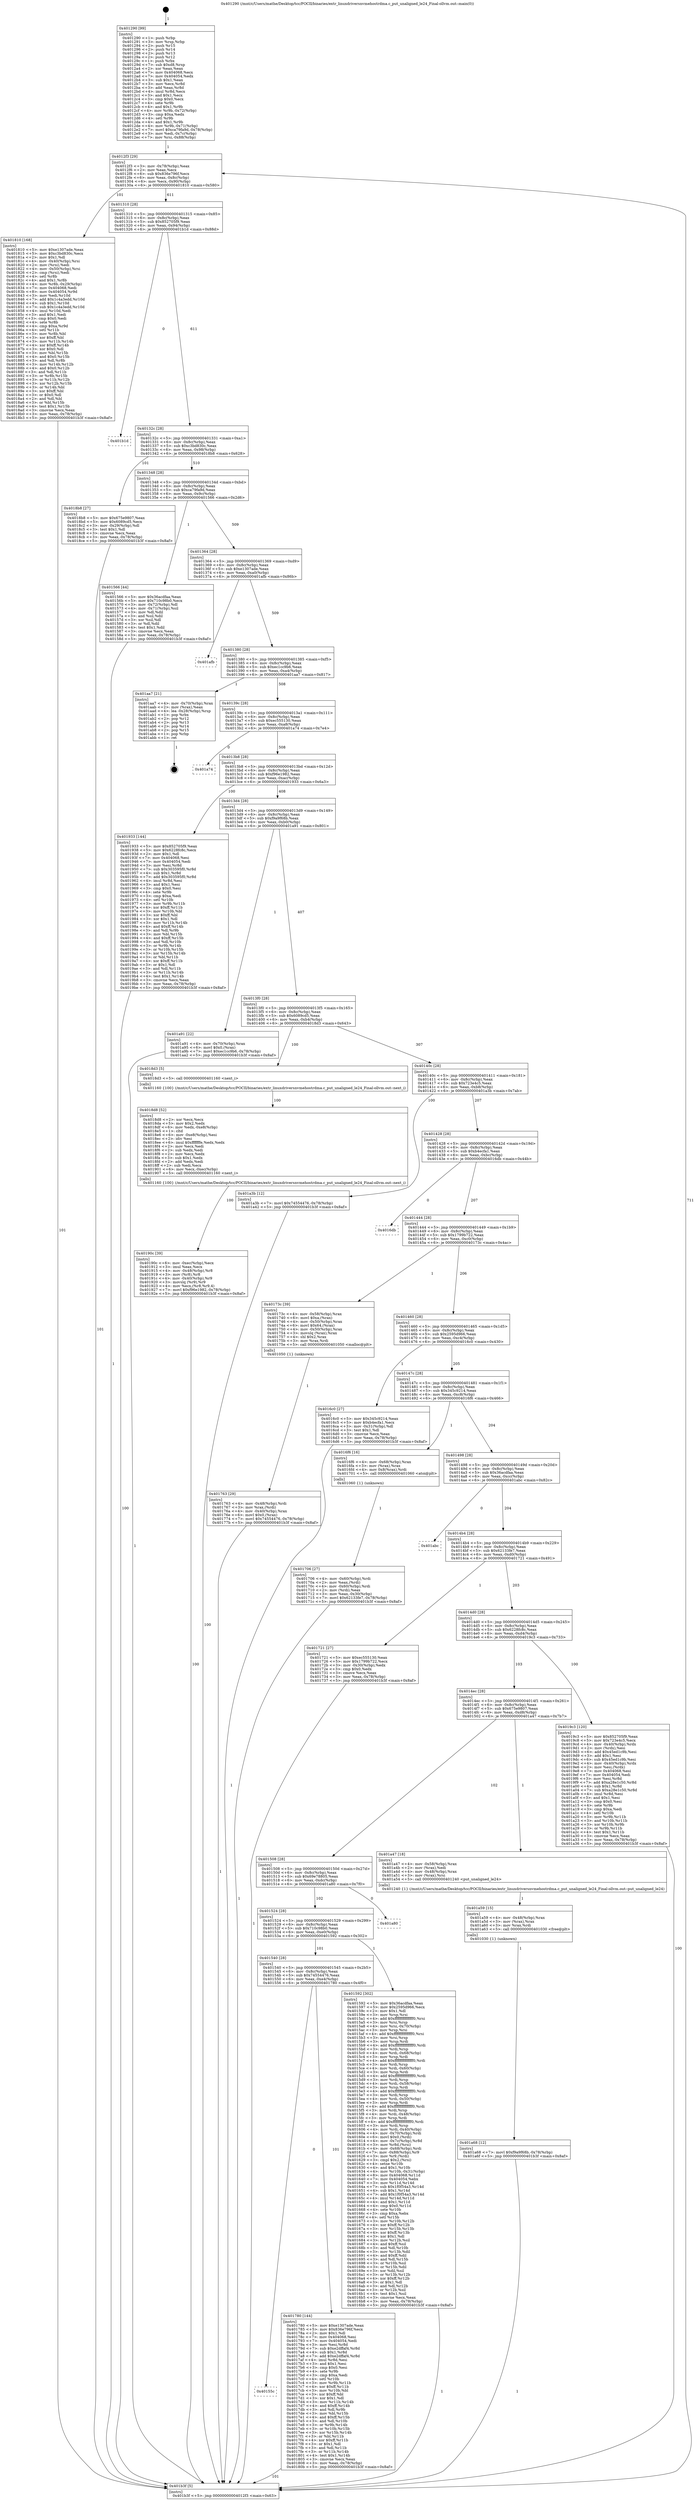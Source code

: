 digraph "0x401290" {
  label = "0x401290 (/mnt/c/Users/mathe/Desktop/tcc/POCII/binaries/extr_linuxdriversnvmehostrdma.c_put_unaligned_le24_Final-ollvm.out::main(0))"
  labelloc = "t"
  node[shape=record]

  Entry [label="",width=0.3,height=0.3,shape=circle,fillcolor=black,style=filled]
  "0x4012f3" [label="{
     0x4012f3 [29]\l
     | [instrs]\l
     &nbsp;&nbsp;0x4012f3 \<+3\>: mov -0x78(%rbp),%eax\l
     &nbsp;&nbsp;0x4012f6 \<+2\>: mov %eax,%ecx\l
     &nbsp;&nbsp;0x4012f8 \<+6\>: sub $0x836e796f,%ecx\l
     &nbsp;&nbsp;0x4012fe \<+6\>: mov %eax,-0x8c(%rbp)\l
     &nbsp;&nbsp;0x401304 \<+6\>: mov %ecx,-0x90(%rbp)\l
     &nbsp;&nbsp;0x40130a \<+6\>: je 0000000000401810 \<main+0x580\>\l
  }"]
  "0x401810" [label="{
     0x401810 [168]\l
     | [instrs]\l
     &nbsp;&nbsp;0x401810 \<+5\>: mov $0xe1307ade,%eax\l
     &nbsp;&nbsp;0x401815 \<+5\>: mov $0xc3bd830c,%ecx\l
     &nbsp;&nbsp;0x40181a \<+2\>: mov $0x1,%dl\l
     &nbsp;&nbsp;0x40181c \<+4\>: mov -0x40(%rbp),%rsi\l
     &nbsp;&nbsp;0x401820 \<+2\>: mov (%rsi),%edi\l
     &nbsp;&nbsp;0x401822 \<+4\>: mov -0x50(%rbp),%rsi\l
     &nbsp;&nbsp;0x401826 \<+2\>: cmp (%rsi),%edi\l
     &nbsp;&nbsp;0x401828 \<+4\>: setl %r8b\l
     &nbsp;&nbsp;0x40182c \<+4\>: and $0x1,%r8b\l
     &nbsp;&nbsp;0x401830 \<+4\>: mov %r8b,-0x29(%rbp)\l
     &nbsp;&nbsp;0x401834 \<+7\>: mov 0x404068,%edi\l
     &nbsp;&nbsp;0x40183b \<+8\>: mov 0x404054,%r9d\l
     &nbsp;&nbsp;0x401843 \<+3\>: mov %edi,%r10d\l
     &nbsp;&nbsp;0x401846 \<+7\>: add $0x1c4a3edd,%r10d\l
     &nbsp;&nbsp;0x40184d \<+4\>: sub $0x1,%r10d\l
     &nbsp;&nbsp;0x401851 \<+7\>: sub $0x1c4a3edd,%r10d\l
     &nbsp;&nbsp;0x401858 \<+4\>: imul %r10d,%edi\l
     &nbsp;&nbsp;0x40185c \<+3\>: and $0x1,%edi\l
     &nbsp;&nbsp;0x40185f \<+3\>: cmp $0x0,%edi\l
     &nbsp;&nbsp;0x401862 \<+4\>: sete %r8b\l
     &nbsp;&nbsp;0x401866 \<+4\>: cmp $0xa,%r9d\l
     &nbsp;&nbsp;0x40186a \<+4\>: setl %r11b\l
     &nbsp;&nbsp;0x40186e \<+3\>: mov %r8b,%bl\l
     &nbsp;&nbsp;0x401871 \<+3\>: xor $0xff,%bl\l
     &nbsp;&nbsp;0x401874 \<+3\>: mov %r11b,%r14b\l
     &nbsp;&nbsp;0x401877 \<+4\>: xor $0xff,%r14b\l
     &nbsp;&nbsp;0x40187b \<+3\>: xor $0x0,%dl\l
     &nbsp;&nbsp;0x40187e \<+3\>: mov %bl,%r15b\l
     &nbsp;&nbsp;0x401881 \<+4\>: and $0x0,%r15b\l
     &nbsp;&nbsp;0x401885 \<+3\>: and %dl,%r8b\l
     &nbsp;&nbsp;0x401888 \<+3\>: mov %r14b,%r12b\l
     &nbsp;&nbsp;0x40188b \<+4\>: and $0x0,%r12b\l
     &nbsp;&nbsp;0x40188f \<+3\>: and %dl,%r11b\l
     &nbsp;&nbsp;0x401892 \<+3\>: or %r8b,%r15b\l
     &nbsp;&nbsp;0x401895 \<+3\>: or %r11b,%r12b\l
     &nbsp;&nbsp;0x401898 \<+3\>: xor %r12b,%r15b\l
     &nbsp;&nbsp;0x40189b \<+3\>: or %r14b,%bl\l
     &nbsp;&nbsp;0x40189e \<+3\>: xor $0xff,%bl\l
     &nbsp;&nbsp;0x4018a1 \<+3\>: or $0x0,%dl\l
     &nbsp;&nbsp;0x4018a4 \<+2\>: and %dl,%bl\l
     &nbsp;&nbsp;0x4018a6 \<+3\>: or %bl,%r15b\l
     &nbsp;&nbsp;0x4018a9 \<+4\>: test $0x1,%r15b\l
     &nbsp;&nbsp;0x4018ad \<+3\>: cmovne %ecx,%eax\l
     &nbsp;&nbsp;0x4018b0 \<+3\>: mov %eax,-0x78(%rbp)\l
     &nbsp;&nbsp;0x4018b3 \<+5\>: jmp 0000000000401b3f \<main+0x8af\>\l
  }"]
  "0x401310" [label="{
     0x401310 [28]\l
     | [instrs]\l
     &nbsp;&nbsp;0x401310 \<+5\>: jmp 0000000000401315 \<main+0x85\>\l
     &nbsp;&nbsp;0x401315 \<+6\>: mov -0x8c(%rbp),%eax\l
     &nbsp;&nbsp;0x40131b \<+5\>: sub $0x852705f9,%eax\l
     &nbsp;&nbsp;0x401320 \<+6\>: mov %eax,-0x94(%rbp)\l
     &nbsp;&nbsp;0x401326 \<+6\>: je 0000000000401b1d \<main+0x88d\>\l
  }"]
  Exit [label="",width=0.3,height=0.3,shape=circle,fillcolor=black,style=filled,peripheries=2]
  "0x401b1d" [label="{
     0x401b1d\l
  }", style=dashed]
  "0x40132c" [label="{
     0x40132c [28]\l
     | [instrs]\l
     &nbsp;&nbsp;0x40132c \<+5\>: jmp 0000000000401331 \<main+0xa1\>\l
     &nbsp;&nbsp;0x401331 \<+6\>: mov -0x8c(%rbp),%eax\l
     &nbsp;&nbsp;0x401337 \<+5\>: sub $0xc3bd830c,%eax\l
     &nbsp;&nbsp;0x40133c \<+6\>: mov %eax,-0x98(%rbp)\l
     &nbsp;&nbsp;0x401342 \<+6\>: je 00000000004018b8 \<main+0x628\>\l
  }"]
  "0x401a68" [label="{
     0x401a68 [12]\l
     | [instrs]\l
     &nbsp;&nbsp;0x401a68 \<+7\>: movl $0xf9a9f68b,-0x78(%rbp)\l
     &nbsp;&nbsp;0x401a6f \<+5\>: jmp 0000000000401b3f \<main+0x8af\>\l
  }"]
  "0x4018b8" [label="{
     0x4018b8 [27]\l
     | [instrs]\l
     &nbsp;&nbsp;0x4018b8 \<+5\>: mov $0x675e9807,%eax\l
     &nbsp;&nbsp;0x4018bd \<+5\>: mov $0x6089cd5,%ecx\l
     &nbsp;&nbsp;0x4018c2 \<+3\>: mov -0x29(%rbp),%dl\l
     &nbsp;&nbsp;0x4018c5 \<+3\>: test $0x1,%dl\l
     &nbsp;&nbsp;0x4018c8 \<+3\>: cmovne %ecx,%eax\l
     &nbsp;&nbsp;0x4018cb \<+3\>: mov %eax,-0x78(%rbp)\l
     &nbsp;&nbsp;0x4018ce \<+5\>: jmp 0000000000401b3f \<main+0x8af\>\l
  }"]
  "0x401348" [label="{
     0x401348 [28]\l
     | [instrs]\l
     &nbsp;&nbsp;0x401348 \<+5\>: jmp 000000000040134d \<main+0xbd\>\l
     &nbsp;&nbsp;0x40134d \<+6\>: mov -0x8c(%rbp),%eax\l
     &nbsp;&nbsp;0x401353 \<+5\>: sub $0xca79fa9d,%eax\l
     &nbsp;&nbsp;0x401358 \<+6\>: mov %eax,-0x9c(%rbp)\l
     &nbsp;&nbsp;0x40135e \<+6\>: je 0000000000401566 \<main+0x2d6\>\l
  }"]
  "0x401a59" [label="{
     0x401a59 [15]\l
     | [instrs]\l
     &nbsp;&nbsp;0x401a59 \<+4\>: mov -0x48(%rbp),%rax\l
     &nbsp;&nbsp;0x401a5d \<+3\>: mov (%rax),%rax\l
     &nbsp;&nbsp;0x401a60 \<+3\>: mov %rax,%rdi\l
     &nbsp;&nbsp;0x401a63 \<+5\>: call 0000000000401030 \<free@plt\>\l
     | [calls]\l
     &nbsp;&nbsp;0x401030 \{1\} (unknown)\l
  }"]
  "0x401566" [label="{
     0x401566 [44]\l
     | [instrs]\l
     &nbsp;&nbsp;0x401566 \<+5\>: mov $0x36acdfaa,%eax\l
     &nbsp;&nbsp;0x40156b \<+5\>: mov $0x710c98b0,%ecx\l
     &nbsp;&nbsp;0x401570 \<+3\>: mov -0x72(%rbp),%dl\l
     &nbsp;&nbsp;0x401573 \<+4\>: mov -0x71(%rbp),%sil\l
     &nbsp;&nbsp;0x401577 \<+3\>: mov %dl,%dil\l
     &nbsp;&nbsp;0x40157a \<+3\>: and %sil,%dil\l
     &nbsp;&nbsp;0x40157d \<+3\>: xor %sil,%dl\l
     &nbsp;&nbsp;0x401580 \<+3\>: or %dl,%dil\l
     &nbsp;&nbsp;0x401583 \<+4\>: test $0x1,%dil\l
     &nbsp;&nbsp;0x401587 \<+3\>: cmovne %ecx,%eax\l
     &nbsp;&nbsp;0x40158a \<+3\>: mov %eax,-0x78(%rbp)\l
     &nbsp;&nbsp;0x40158d \<+5\>: jmp 0000000000401b3f \<main+0x8af\>\l
  }"]
  "0x401364" [label="{
     0x401364 [28]\l
     | [instrs]\l
     &nbsp;&nbsp;0x401364 \<+5\>: jmp 0000000000401369 \<main+0xd9\>\l
     &nbsp;&nbsp;0x401369 \<+6\>: mov -0x8c(%rbp),%eax\l
     &nbsp;&nbsp;0x40136f \<+5\>: sub $0xe1307ade,%eax\l
     &nbsp;&nbsp;0x401374 \<+6\>: mov %eax,-0xa0(%rbp)\l
     &nbsp;&nbsp;0x40137a \<+6\>: je 0000000000401afb \<main+0x86b\>\l
  }"]
  "0x401b3f" [label="{
     0x401b3f [5]\l
     | [instrs]\l
     &nbsp;&nbsp;0x401b3f \<+5\>: jmp 00000000004012f3 \<main+0x63\>\l
  }"]
  "0x401290" [label="{
     0x401290 [99]\l
     | [instrs]\l
     &nbsp;&nbsp;0x401290 \<+1\>: push %rbp\l
     &nbsp;&nbsp;0x401291 \<+3\>: mov %rsp,%rbp\l
     &nbsp;&nbsp;0x401294 \<+2\>: push %r15\l
     &nbsp;&nbsp;0x401296 \<+2\>: push %r14\l
     &nbsp;&nbsp;0x401298 \<+2\>: push %r13\l
     &nbsp;&nbsp;0x40129a \<+2\>: push %r12\l
     &nbsp;&nbsp;0x40129c \<+1\>: push %rbx\l
     &nbsp;&nbsp;0x40129d \<+7\>: sub $0xd8,%rsp\l
     &nbsp;&nbsp;0x4012a4 \<+2\>: xor %eax,%eax\l
     &nbsp;&nbsp;0x4012a6 \<+7\>: mov 0x404068,%ecx\l
     &nbsp;&nbsp;0x4012ad \<+7\>: mov 0x404054,%edx\l
     &nbsp;&nbsp;0x4012b4 \<+3\>: sub $0x1,%eax\l
     &nbsp;&nbsp;0x4012b7 \<+3\>: mov %ecx,%r8d\l
     &nbsp;&nbsp;0x4012ba \<+3\>: add %eax,%r8d\l
     &nbsp;&nbsp;0x4012bd \<+4\>: imul %r8d,%ecx\l
     &nbsp;&nbsp;0x4012c1 \<+3\>: and $0x1,%ecx\l
     &nbsp;&nbsp;0x4012c4 \<+3\>: cmp $0x0,%ecx\l
     &nbsp;&nbsp;0x4012c7 \<+4\>: sete %r9b\l
     &nbsp;&nbsp;0x4012cb \<+4\>: and $0x1,%r9b\l
     &nbsp;&nbsp;0x4012cf \<+4\>: mov %r9b,-0x72(%rbp)\l
     &nbsp;&nbsp;0x4012d3 \<+3\>: cmp $0xa,%edx\l
     &nbsp;&nbsp;0x4012d6 \<+4\>: setl %r9b\l
     &nbsp;&nbsp;0x4012da \<+4\>: and $0x1,%r9b\l
     &nbsp;&nbsp;0x4012de \<+4\>: mov %r9b,-0x71(%rbp)\l
     &nbsp;&nbsp;0x4012e2 \<+7\>: movl $0xca79fa9d,-0x78(%rbp)\l
     &nbsp;&nbsp;0x4012e9 \<+3\>: mov %edi,-0x7c(%rbp)\l
     &nbsp;&nbsp;0x4012ec \<+7\>: mov %rsi,-0x88(%rbp)\l
  }"]
  "0x40190c" [label="{
     0x40190c [39]\l
     | [instrs]\l
     &nbsp;&nbsp;0x40190c \<+6\>: mov -0xec(%rbp),%ecx\l
     &nbsp;&nbsp;0x401912 \<+3\>: imul %eax,%ecx\l
     &nbsp;&nbsp;0x401915 \<+4\>: mov -0x48(%rbp),%r8\l
     &nbsp;&nbsp;0x401919 \<+3\>: mov (%r8),%r8\l
     &nbsp;&nbsp;0x40191c \<+4\>: mov -0x40(%rbp),%r9\l
     &nbsp;&nbsp;0x401920 \<+3\>: movslq (%r9),%r9\l
     &nbsp;&nbsp;0x401923 \<+4\>: mov %ecx,(%r8,%r9,4)\l
     &nbsp;&nbsp;0x401927 \<+7\>: movl $0xf96e1982,-0x78(%rbp)\l
     &nbsp;&nbsp;0x40192e \<+5\>: jmp 0000000000401b3f \<main+0x8af\>\l
  }"]
  "0x401afb" [label="{
     0x401afb\l
  }", style=dashed]
  "0x401380" [label="{
     0x401380 [28]\l
     | [instrs]\l
     &nbsp;&nbsp;0x401380 \<+5\>: jmp 0000000000401385 \<main+0xf5\>\l
     &nbsp;&nbsp;0x401385 \<+6\>: mov -0x8c(%rbp),%eax\l
     &nbsp;&nbsp;0x40138b \<+5\>: sub $0xec1cc9b6,%eax\l
     &nbsp;&nbsp;0x401390 \<+6\>: mov %eax,-0xa4(%rbp)\l
     &nbsp;&nbsp;0x401396 \<+6\>: je 0000000000401aa7 \<main+0x817\>\l
  }"]
  "0x4018d8" [label="{
     0x4018d8 [52]\l
     | [instrs]\l
     &nbsp;&nbsp;0x4018d8 \<+2\>: xor %ecx,%ecx\l
     &nbsp;&nbsp;0x4018da \<+5\>: mov $0x2,%edx\l
     &nbsp;&nbsp;0x4018df \<+6\>: mov %edx,-0xe8(%rbp)\l
     &nbsp;&nbsp;0x4018e5 \<+1\>: cltd\l
     &nbsp;&nbsp;0x4018e6 \<+6\>: mov -0xe8(%rbp),%esi\l
     &nbsp;&nbsp;0x4018ec \<+2\>: idiv %esi\l
     &nbsp;&nbsp;0x4018ee \<+6\>: imul $0xfffffffe,%edx,%edx\l
     &nbsp;&nbsp;0x4018f4 \<+2\>: mov %ecx,%edi\l
     &nbsp;&nbsp;0x4018f6 \<+2\>: sub %edx,%edi\l
     &nbsp;&nbsp;0x4018f8 \<+2\>: mov %ecx,%edx\l
     &nbsp;&nbsp;0x4018fa \<+3\>: sub $0x1,%edx\l
     &nbsp;&nbsp;0x4018fd \<+2\>: add %edx,%edi\l
     &nbsp;&nbsp;0x4018ff \<+2\>: sub %edi,%ecx\l
     &nbsp;&nbsp;0x401901 \<+6\>: mov %ecx,-0xec(%rbp)\l
     &nbsp;&nbsp;0x401907 \<+5\>: call 0000000000401160 \<next_i\>\l
     | [calls]\l
     &nbsp;&nbsp;0x401160 \{100\} (/mnt/c/Users/mathe/Desktop/tcc/POCII/binaries/extr_linuxdriversnvmehostrdma.c_put_unaligned_le24_Final-ollvm.out::next_i)\l
  }"]
  "0x401aa7" [label="{
     0x401aa7 [21]\l
     | [instrs]\l
     &nbsp;&nbsp;0x401aa7 \<+4\>: mov -0x70(%rbp),%rax\l
     &nbsp;&nbsp;0x401aab \<+2\>: mov (%rax),%eax\l
     &nbsp;&nbsp;0x401aad \<+4\>: lea -0x28(%rbp),%rsp\l
     &nbsp;&nbsp;0x401ab1 \<+1\>: pop %rbx\l
     &nbsp;&nbsp;0x401ab2 \<+2\>: pop %r12\l
     &nbsp;&nbsp;0x401ab4 \<+2\>: pop %r13\l
     &nbsp;&nbsp;0x401ab6 \<+2\>: pop %r14\l
     &nbsp;&nbsp;0x401ab8 \<+2\>: pop %r15\l
     &nbsp;&nbsp;0x401aba \<+1\>: pop %rbp\l
     &nbsp;&nbsp;0x401abb \<+1\>: ret\l
  }"]
  "0x40139c" [label="{
     0x40139c [28]\l
     | [instrs]\l
     &nbsp;&nbsp;0x40139c \<+5\>: jmp 00000000004013a1 \<main+0x111\>\l
     &nbsp;&nbsp;0x4013a1 \<+6\>: mov -0x8c(%rbp),%eax\l
     &nbsp;&nbsp;0x4013a7 \<+5\>: sub $0xec555130,%eax\l
     &nbsp;&nbsp;0x4013ac \<+6\>: mov %eax,-0xa8(%rbp)\l
     &nbsp;&nbsp;0x4013b2 \<+6\>: je 0000000000401a74 \<main+0x7e4\>\l
  }"]
  "0x40155c" [label="{
     0x40155c\l
  }", style=dashed]
  "0x401a74" [label="{
     0x401a74\l
  }", style=dashed]
  "0x4013b8" [label="{
     0x4013b8 [28]\l
     | [instrs]\l
     &nbsp;&nbsp;0x4013b8 \<+5\>: jmp 00000000004013bd \<main+0x12d\>\l
     &nbsp;&nbsp;0x4013bd \<+6\>: mov -0x8c(%rbp),%eax\l
     &nbsp;&nbsp;0x4013c3 \<+5\>: sub $0xf96e1982,%eax\l
     &nbsp;&nbsp;0x4013c8 \<+6\>: mov %eax,-0xac(%rbp)\l
     &nbsp;&nbsp;0x4013ce \<+6\>: je 0000000000401933 \<main+0x6a3\>\l
  }"]
  "0x401780" [label="{
     0x401780 [144]\l
     | [instrs]\l
     &nbsp;&nbsp;0x401780 \<+5\>: mov $0xe1307ade,%eax\l
     &nbsp;&nbsp;0x401785 \<+5\>: mov $0x836e796f,%ecx\l
     &nbsp;&nbsp;0x40178a \<+2\>: mov $0x1,%dl\l
     &nbsp;&nbsp;0x40178c \<+7\>: mov 0x404068,%esi\l
     &nbsp;&nbsp;0x401793 \<+7\>: mov 0x404054,%edi\l
     &nbsp;&nbsp;0x40179a \<+3\>: mov %esi,%r8d\l
     &nbsp;&nbsp;0x40179d \<+7\>: sub $0xe2dffaf4,%r8d\l
     &nbsp;&nbsp;0x4017a4 \<+4\>: sub $0x1,%r8d\l
     &nbsp;&nbsp;0x4017a8 \<+7\>: add $0xe2dffaf4,%r8d\l
     &nbsp;&nbsp;0x4017af \<+4\>: imul %r8d,%esi\l
     &nbsp;&nbsp;0x4017b3 \<+3\>: and $0x1,%esi\l
     &nbsp;&nbsp;0x4017b6 \<+3\>: cmp $0x0,%esi\l
     &nbsp;&nbsp;0x4017b9 \<+4\>: sete %r9b\l
     &nbsp;&nbsp;0x4017bd \<+3\>: cmp $0xa,%edi\l
     &nbsp;&nbsp;0x4017c0 \<+4\>: setl %r10b\l
     &nbsp;&nbsp;0x4017c4 \<+3\>: mov %r9b,%r11b\l
     &nbsp;&nbsp;0x4017c7 \<+4\>: xor $0xff,%r11b\l
     &nbsp;&nbsp;0x4017cb \<+3\>: mov %r10b,%bl\l
     &nbsp;&nbsp;0x4017ce \<+3\>: xor $0xff,%bl\l
     &nbsp;&nbsp;0x4017d1 \<+3\>: xor $0x1,%dl\l
     &nbsp;&nbsp;0x4017d4 \<+3\>: mov %r11b,%r14b\l
     &nbsp;&nbsp;0x4017d7 \<+4\>: and $0xff,%r14b\l
     &nbsp;&nbsp;0x4017db \<+3\>: and %dl,%r9b\l
     &nbsp;&nbsp;0x4017de \<+3\>: mov %bl,%r15b\l
     &nbsp;&nbsp;0x4017e1 \<+4\>: and $0xff,%r15b\l
     &nbsp;&nbsp;0x4017e5 \<+3\>: and %dl,%r10b\l
     &nbsp;&nbsp;0x4017e8 \<+3\>: or %r9b,%r14b\l
     &nbsp;&nbsp;0x4017eb \<+3\>: or %r10b,%r15b\l
     &nbsp;&nbsp;0x4017ee \<+3\>: xor %r15b,%r14b\l
     &nbsp;&nbsp;0x4017f1 \<+3\>: or %bl,%r11b\l
     &nbsp;&nbsp;0x4017f4 \<+4\>: xor $0xff,%r11b\l
     &nbsp;&nbsp;0x4017f8 \<+3\>: or $0x1,%dl\l
     &nbsp;&nbsp;0x4017fb \<+3\>: and %dl,%r11b\l
     &nbsp;&nbsp;0x4017fe \<+3\>: or %r11b,%r14b\l
     &nbsp;&nbsp;0x401801 \<+4\>: test $0x1,%r14b\l
     &nbsp;&nbsp;0x401805 \<+3\>: cmovne %ecx,%eax\l
     &nbsp;&nbsp;0x401808 \<+3\>: mov %eax,-0x78(%rbp)\l
     &nbsp;&nbsp;0x40180b \<+5\>: jmp 0000000000401b3f \<main+0x8af\>\l
  }"]
  "0x401933" [label="{
     0x401933 [144]\l
     | [instrs]\l
     &nbsp;&nbsp;0x401933 \<+5\>: mov $0x852705f9,%eax\l
     &nbsp;&nbsp;0x401938 \<+5\>: mov $0x6228fc8c,%ecx\l
     &nbsp;&nbsp;0x40193d \<+2\>: mov $0x1,%dl\l
     &nbsp;&nbsp;0x40193f \<+7\>: mov 0x404068,%esi\l
     &nbsp;&nbsp;0x401946 \<+7\>: mov 0x404054,%edi\l
     &nbsp;&nbsp;0x40194d \<+3\>: mov %esi,%r8d\l
     &nbsp;&nbsp;0x401950 \<+7\>: sub $0x303595f0,%r8d\l
     &nbsp;&nbsp;0x401957 \<+4\>: sub $0x1,%r8d\l
     &nbsp;&nbsp;0x40195b \<+7\>: add $0x303595f0,%r8d\l
     &nbsp;&nbsp;0x401962 \<+4\>: imul %r8d,%esi\l
     &nbsp;&nbsp;0x401966 \<+3\>: and $0x1,%esi\l
     &nbsp;&nbsp;0x401969 \<+3\>: cmp $0x0,%esi\l
     &nbsp;&nbsp;0x40196c \<+4\>: sete %r9b\l
     &nbsp;&nbsp;0x401970 \<+3\>: cmp $0xa,%edi\l
     &nbsp;&nbsp;0x401973 \<+4\>: setl %r10b\l
     &nbsp;&nbsp;0x401977 \<+3\>: mov %r9b,%r11b\l
     &nbsp;&nbsp;0x40197a \<+4\>: xor $0xff,%r11b\l
     &nbsp;&nbsp;0x40197e \<+3\>: mov %r10b,%bl\l
     &nbsp;&nbsp;0x401981 \<+3\>: xor $0xff,%bl\l
     &nbsp;&nbsp;0x401984 \<+3\>: xor $0x1,%dl\l
     &nbsp;&nbsp;0x401987 \<+3\>: mov %r11b,%r14b\l
     &nbsp;&nbsp;0x40198a \<+4\>: and $0xff,%r14b\l
     &nbsp;&nbsp;0x40198e \<+3\>: and %dl,%r9b\l
     &nbsp;&nbsp;0x401991 \<+3\>: mov %bl,%r15b\l
     &nbsp;&nbsp;0x401994 \<+4\>: and $0xff,%r15b\l
     &nbsp;&nbsp;0x401998 \<+3\>: and %dl,%r10b\l
     &nbsp;&nbsp;0x40199b \<+3\>: or %r9b,%r14b\l
     &nbsp;&nbsp;0x40199e \<+3\>: or %r10b,%r15b\l
     &nbsp;&nbsp;0x4019a1 \<+3\>: xor %r15b,%r14b\l
     &nbsp;&nbsp;0x4019a4 \<+3\>: or %bl,%r11b\l
     &nbsp;&nbsp;0x4019a7 \<+4\>: xor $0xff,%r11b\l
     &nbsp;&nbsp;0x4019ab \<+3\>: or $0x1,%dl\l
     &nbsp;&nbsp;0x4019ae \<+3\>: and %dl,%r11b\l
     &nbsp;&nbsp;0x4019b1 \<+3\>: or %r11b,%r14b\l
     &nbsp;&nbsp;0x4019b4 \<+4\>: test $0x1,%r14b\l
     &nbsp;&nbsp;0x4019b8 \<+3\>: cmovne %ecx,%eax\l
     &nbsp;&nbsp;0x4019bb \<+3\>: mov %eax,-0x78(%rbp)\l
     &nbsp;&nbsp;0x4019be \<+5\>: jmp 0000000000401b3f \<main+0x8af\>\l
  }"]
  "0x4013d4" [label="{
     0x4013d4 [28]\l
     | [instrs]\l
     &nbsp;&nbsp;0x4013d4 \<+5\>: jmp 00000000004013d9 \<main+0x149\>\l
     &nbsp;&nbsp;0x4013d9 \<+6\>: mov -0x8c(%rbp),%eax\l
     &nbsp;&nbsp;0x4013df \<+5\>: sub $0xf9a9f68b,%eax\l
     &nbsp;&nbsp;0x4013e4 \<+6\>: mov %eax,-0xb0(%rbp)\l
     &nbsp;&nbsp;0x4013ea \<+6\>: je 0000000000401a91 \<main+0x801\>\l
  }"]
  "0x401763" [label="{
     0x401763 [29]\l
     | [instrs]\l
     &nbsp;&nbsp;0x401763 \<+4\>: mov -0x48(%rbp),%rdi\l
     &nbsp;&nbsp;0x401767 \<+3\>: mov %rax,(%rdi)\l
     &nbsp;&nbsp;0x40176a \<+4\>: mov -0x40(%rbp),%rax\l
     &nbsp;&nbsp;0x40176e \<+6\>: movl $0x0,(%rax)\l
     &nbsp;&nbsp;0x401774 \<+7\>: movl $0x74554476,-0x78(%rbp)\l
     &nbsp;&nbsp;0x40177b \<+5\>: jmp 0000000000401b3f \<main+0x8af\>\l
  }"]
  "0x401a91" [label="{
     0x401a91 [22]\l
     | [instrs]\l
     &nbsp;&nbsp;0x401a91 \<+4\>: mov -0x70(%rbp),%rax\l
     &nbsp;&nbsp;0x401a95 \<+6\>: movl $0x0,(%rax)\l
     &nbsp;&nbsp;0x401a9b \<+7\>: movl $0xec1cc9b6,-0x78(%rbp)\l
     &nbsp;&nbsp;0x401aa2 \<+5\>: jmp 0000000000401b3f \<main+0x8af\>\l
  }"]
  "0x4013f0" [label="{
     0x4013f0 [28]\l
     | [instrs]\l
     &nbsp;&nbsp;0x4013f0 \<+5\>: jmp 00000000004013f5 \<main+0x165\>\l
     &nbsp;&nbsp;0x4013f5 \<+6\>: mov -0x8c(%rbp),%eax\l
     &nbsp;&nbsp;0x4013fb \<+5\>: sub $0x6089cd5,%eax\l
     &nbsp;&nbsp;0x401400 \<+6\>: mov %eax,-0xb4(%rbp)\l
     &nbsp;&nbsp;0x401406 \<+6\>: je 00000000004018d3 \<main+0x643\>\l
  }"]
  "0x401706" [label="{
     0x401706 [27]\l
     | [instrs]\l
     &nbsp;&nbsp;0x401706 \<+4\>: mov -0x60(%rbp),%rdi\l
     &nbsp;&nbsp;0x40170a \<+2\>: mov %eax,(%rdi)\l
     &nbsp;&nbsp;0x40170c \<+4\>: mov -0x60(%rbp),%rdi\l
     &nbsp;&nbsp;0x401710 \<+2\>: mov (%rdi),%eax\l
     &nbsp;&nbsp;0x401712 \<+3\>: mov %eax,-0x30(%rbp)\l
     &nbsp;&nbsp;0x401715 \<+7\>: movl $0x62133fe7,-0x78(%rbp)\l
     &nbsp;&nbsp;0x40171c \<+5\>: jmp 0000000000401b3f \<main+0x8af\>\l
  }"]
  "0x4018d3" [label="{
     0x4018d3 [5]\l
     | [instrs]\l
     &nbsp;&nbsp;0x4018d3 \<+5\>: call 0000000000401160 \<next_i\>\l
     | [calls]\l
     &nbsp;&nbsp;0x401160 \{100\} (/mnt/c/Users/mathe/Desktop/tcc/POCII/binaries/extr_linuxdriversnvmehostrdma.c_put_unaligned_le24_Final-ollvm.out::next_i)\l
  }"]
  "0x40140c" [label="{
     0x40140c [28]\l
     | [instrs]\l
     &nbsp;&nbsp;0x40140c \<+5\>: jmp 0000000000401411 \<main+0x181\>\l
     &nbsp;&nbsp;0x401411 \<+6\>: mov -0x8c(%rbp),%eax\l
     &nbsp;&nbsp;0x401417 \<+5\>: sub $0x723e4c5,%eax\l
     &nbsp;&nbsp;0x40141c \<+6\>: mov %eax,-0xb8(%rbp)\l
     &nbsp;&nbsp;0x401422 \<+6\>: je 0000000000401a3b \<main+0x7ab\>\l
  }"]
  "0x401540" [label="{
     0x401540 [28]\l
     | [instrs]\l
     &nbsp;&nbsp;0x401540 \<+5\>: jmp 0000000000401545 \<main+0x2b5\>\l
     &nbsp;&nbsp;0x401545 \<+6\>: mov -0x8c(%rbp),%eax\l
     &nbsp;&nbsp;0x40154b \<+5\>: sub $0x74554476,%eax\l
     &nbsp;&nbsp;0x401550 \<+6\>: mov %eax,-0xe4(%rbp)\l
     &nbsp;&nbsp;0x401556 \<+6\>: je 0000000000401780 \<main+0x4f0\>\l
  }"]
  "0x401a3b" [label="{
     0x401a3b [12]\l
     | [instrs]\l
     &nbsp;&nbsp;0x401a3b \<+7\>: movl $0x74554476,-0x78(%rbp)\l
     &nbsp;&nbsp;0x401a42 \<+5\>: jmp 0000000000401b3f \<main+0x8af\>\l
  }"]
  "0x401428" [label="{
     0x401428 [28]\l
     | [instrs]\l
     &nbsp;&nbsp;0x401428 \<+5\>: jmp 000000000040142d \<main+0x19d\>\l
     &nbsp;&nbsp;0x40142d \<+6\>: mov -0x8c(%rbp),%eax\l
     &nbsp;&nbsp;0x401433 \<+5\>: sub $0xb4ecfa1,%eax\l
     &nbsp;&nbsp;0x401438 \<+6\>: mov %eax,-0xbc(%rbp)\l
     &nbsp;&nbsp;0x40143e \<+6\>: je 00000000004016db \<main+0x44b\>\l
  }"]
  "0x401592" [label="{
     0x401592 [302]\l
     | [instrs]\l
     &nbsp;&nbsp;0x401592 \<+5\>: mov $0x36acdfaa,%eax\l
     &nbsp;&nbsp;0x401597 \<+5\>: mov $0x2595d966,%ecx\l
     &nbsp;&nbsp;0x40159c \<+2\>: mov $0x1,%dl\l
     &nbsp;&nbsp;0x40159e \<+3\>: mov %rsp,%rsi\l
     &nbsp;&nbsp;0x4015a1 \<+4\>: add $0xfffffffffffffff0,%rsi\l
     &nbsp;&nbsp;0x4015a5 \<+3\>: mov %rsi,%rsp\l
     &nbsp;&nbsp;0x4015a8 \<+4\>: mov %rsi,-0x70(%rbp)\l
     &nbsp;&nbsp;0x4015ac \<+3\>: mov %rsp,%rsi\l
     &nbsp;&nbsp;0x4015af \<+4\>: add $0xfffffffffffffff0,%rsi\l
     &nbsp;&nbsp;0x4015b3 \<+3\>: mov %rsi,%rsp\l
     &nbsp;&nbsp;0x4015b6 \<+3\>: mov %rsp,%rdi\l
     &nbsp;&nbsp;0x4015b9 \<+4\>: add $0xfffffffffffffff0,%rdi\l
     &nbsp;&nbsp;0x4015bd \<+3\>: mov %rdi,%rsp\l
     &nbsp;&nbsp;0x4015c0 \<+4\>: mov %rdi,-0x68(%rbp)\l
     &nbsp;&nbsp;0x4015c4 \<+3\>: mov %rsp,%rdi\l
     &nbsp;&nbsp;0x4015c7 \<+4\>: add $0xfffffffffffffff0,%rdi\l
     &nbsp;&nbsp;0x4015cb \<+3\>: mov %rdi,%rsp\l
     &nbsp;&nbsp;0x4015ce \<+4\>: mov %rdi,-0x60(%rbp)\l
     &nbsp;&nbsp;0x4015d2 \<+3\>: mov %rsp,%rdi\l
     &nbsp;&nbsp;0x4015d5 \<+4\>: add $0xfffffffffffffff0,%rdi\l
     &nbsp;&nbsp;0x4015d9 \<+3\>: mov %rdi,%rsp\l
     &nbsp;&nbsp;0x4015dc \<+4\>: mov %rdi,-0x58(%rbp)\l
     &nbsp;&nbsp;0x4015e0 \<+3\>: mov %rsp,%rdi\l
     &nbsp;&nbsp;0x4015e3 \<+4\>: add $0xfffffffffffffff0,%rdi\l
     &nbsp;&nbsp;0x4015e7 \<+3\>: mov %rdi,%rsp\l
     &nbsp;&nbsp;0x4015ea \<+4\>: mov %rdi,-0x50(%rbp)\l
     &nbsp;&nbsp;0x4015ee \<+3\>: mov %rsp,%rdi\l
     &nbsp;&nbsp;0x4015f1 \<+4\>: add $0xfffffffffffffff0,%rdi\l
     &nbsp;&nbsp;0x4015f5 \<+3\>: mov %rdi,%rsp\l
     &nbsp;&nbsp;0x4015f8 \<+4\>: mov %rdi,-0x48(%rbp)\l
     &nbsp;&nbsp;0x4015fc \<+3\>: mov %rsp,%rdi\l
     &nbsp;&nbsp;0x4015ff \<+4\>: add $0xfffffffffffffff0,%rdi\l
     &nbsp;&nbsp;0x401603 \<+3\>: mov %rdi,%rsp\l
     &nbsp;&nbsp;0x401606 \<+4\>: mov %rdi,-0x40(%rbp)\l
     &nbsp;&nbsp;0x40160a \<+4\>: mov -0x70(%rbp),%rdi\l
     &nbsp;&nbsp;0x40160e \<+6\>: movl $0x0,(%rdi)\l
     &nbsp;&nbsp;0x401614 \<+4\>: mov -0x7c(%rbp),%r8d\l
     &nbsp;&nbsp;0x401618 \<+3\>: mov %r8d,(%rsi)\l
     &nbsp;&nbsp;0x40161b \<+4\>: mov -0x68(%rbp),%rdi\l
     &nbsp;&nbsp;0x40161f \<+7\>: mov -0x88(%rbp),%r9\l
     &nbsp;&nbsp;0x401626 \<+3\>: mov %r9,(%rdi)\l
     &nbsp;&nbsp;0x401629 \<+3\>: cmpl $0x2,(%rsi)\l
     &nbsp;&nbsp;0x40162c \<+4\>: setne %r10b\l
     &nbsp;&nbsp;0x401630 \<+4\>: and $0x1,%r10b\l
     &nbsp;&nbsp;0x401634 \<+4\>: mov %r10b,-0x31(%rbp)\l
     &nbsp;&nbsp;0x401638 \<+8\>: mov 0x404068,%r11d\l
     &nbsp;&nbsp;0x401640 \<+7\>: mov 0x404054,%ebx\l
     &nbsp;&nbsp;0x401647 \<+3\>: mov %r11d,%r14d\l
     &nbsp;&nbsp;0x40164a \<+7\>: sub $0x1f0f54a3,%r14d\l
     &nbsp;&nbsp;0x401651 \<+4\>: sub $0x1,%r14d\l
     &nbsp;&nbsp;0x401655 \<+7\>: add $0x1f0f54a3,%r14d\l
     &nbsp;&nbsp;0x40165c \<+4\>: imul %r14d,%r11d\l
     &nbsp;&nbsp;0x401660 \<+4\>: and $0x1,%r11d\l
     &nbsp;&nbsp;0x401664 \<+4\>: cmp $0x0,%r11d\l
     &nbsp;&nbsp;0x401668 \<+4\>: sete %r10b\l
     &nbsp;&nbsp;0x40166c \<+3\>: cmp $0xa,%ebx\l
     &nbsp;&nbsp;0x40166f \<+4\>: setl %r15b\l
     &nbsp;&nbsp;0x401673 \<+3\>: mov %r10b,%r12b\l
     &nbsp;&nbsp;0x401676 \<+4\>: xor $0xff,%r12b\l
     &nbsp;&nbsp;0x40167a \<+3\>: mov %r15b,%r13b\l
     &nbsp;&nbsp;0x40167d \<+4\>: xor $0xff,%r13b\l
     &nbsp;&nbsp;0x401681 \<+3\>: xor $0x1,%dl\l
     &nbsp;&nbsp;0x401684 \<+3\>: mov %r12b,%sil\l
     &nbsp;&nbsp;0x401687 \<+4\>: and $0xff,%sil\l
     &nbsp;&nbsp;0x40168b \<+3\>: and %dl,%r10b\l
     &nbsp;&nbsp;0x40168e \<+3\>: mov %r13b,%dil\l
     &nbsp;&nbsp;0x401691 \<+4\>: and $0xff,%dil\l
     &nbsp;&nbsp;0x401695 \<+3\>: and %dl,%r15b\l
     &nbsp;&nbsp;0x401698 \<+3\>: or %r10b,%sil\l
     &nbsp;&nbsp;0x40169b \<+3\>: or %r15b,%dil\l
     &nbsp;&nbsp;0x40169e \<+3\>: xor %dil,%sil\l
     &nbsp;&nbsp;0x4016a1 \<+3\>: or %r13b,%r12b\l
     &nbsp;&nbsp;0x4016a4 \<+4\>: xor $0xff,%r12b\l
     &nbsp;&nbsp;0x4016a8 \<+3\>: or $0x1,%dl\l
     &nbsp;&nbsp;0x4016ab \<+3\>: and %dl,%r12b\l
     &nbsp;&nbsp;0x4016ae \<+3\>: or %r12b,%sil\l
     &nbsp;&nbsp;0x4016b1 \<+4\>: test $0x1,%sil\l
     &nbsp;&nbsp;0x4016b5 \<+3\>: cmovne %ecx,%eax\l
     &nbsp;&nbsp;0x4016b8 \<+3\>: mov %eax,-0x78(%rbp)\l
     &nbsp;&nbsp;0x4016bb \<+5\>: jmp 0000000000401b3f \<main+0x8af\>\l
  }"]
  "0x4016db" [label="{
     0x4016db\l
  }", style=dashed]
  "0x401444" [label="{
     0x401444 [28]\l
     | [instrs]\l
     &nbsp;&nbsp;0x401444 \<+5\>: jmp 0000000000401449 \<main+0x1b9\>\l
     &nbsp;&nbsp;0x401449 \<+6\>: mov -0x8c(%rbp),%eax\l
     &nbsp;&nbsp;0x40144f \<+5\>: sub $0x1799b722,%eax\l
     &nbsp;&nbsp;0x401454 \<+6\>: mov %eax,-0xc0(%rbp)\l
     &nbsp;&nbsp;0x40145a \<+6\>: je 000000000040173c \<main+0x4ac\>\l
  }"]
  "0x401524" [label="{
     0x401524 [28]\l
     | [instrs]\l
     &nbsp;&nbsp;0x401524 \<+5\>: jmp 0000000000401529 \<main+0x299\>\l
     &nbsp;&nbsp;0x401529 \<+6\>: mov -0x8c(%rbp),%eax\l
     &nbsp;&nbsp;0x40152f \<+5\>: sub $0x710c98b0,%eax\l
     &nbsp;&nbsp;0x401534 \<+6\>: mov %eax,-0xe0(%rbp)\l
     &nbsp;&nbsp;0x40153a \<+6\>: je 0000000000401592 \<main+0x302\>\l
  }"]
  "0x40173c" [label="{
     0x40173c [39]\l
     | [instrs]\l
     &nbsp;&nbsp;0x40173c \<+4\>: mov -0x58(%rbp),%rax\l
     &nbsp;&nbsp;0x401740 \<+6\>: movl $0xa,(%rax)\l
     &nbsp;&nbsp;0x401746 \<+4\>: mov -0x50(%rbp),%rax\l
     &nbsp;&nbsp;0x40174a \<+6\>: movl $0x64,(%rax)\l
     &nbsp;&nbsp;0x401750 \<+4\>: mov -0x50(%rbp),%rax\l
     &nbsp;&nbsp;0x401754 \<+3\>: movslq (%rax),%rax\l
     &nbsp;&nbsp;0x401757 \<+4\>: shl $0x2,%rax\l
     &nbsp;&nbsp;0x40175b \<+3\>: mov %rax,%rdi\l
     &nbsp;&nbsp;0x40175e \<+5\>: call 0000000000401050 \<malloc@plt\>\l
     | [calls]\l
     &nbsp;&nbsp;0x401050 \{1\} (unknown)\l
  }"]
  "0x401460" [label="{
     0x401460 [28]\l
     | [instrs]\l
     &nbsp;&nbsp;0x401460 \<+5\>: jmp 0000000000401465 \<main+0x1d5\>\l
     &nbsp;&nbsp;0x401465 \<+6\>: mov -0x8c(%rbp),%eax\l
     &nbsp;&nbsp;0x40146b \<+5\>: sub $0x2595d966,%eax\l
     &nbsp;&nbsp;0x401470 \<+6\>: mov %eax,-0xc4(%rbp)\l
     &nbsp;&nbsp;0x401476 \<+6\>: je 00000000004016c0 \<main+0x430\>\l
  }"]
  "0x401a80" [label="{
     0x401a80\l
  }", style=dashed]
  "0x4016c0" [label="{
     0x4016c0 [27]\l
     | [instrs]\l
     &nbsp;&nbsp;0x4016c0 \<+5\>: mov $0x345c9214,%eax\l
     &nbsp;&nbsp;0x4016c5 \<+5\>: mov $0xb4ecfa1,%ecx\l
     &nbsp;&nbsp;0x4016ca \<+3\>: mov -0x31(%rbp),%dl\l
     &nbsp;&nbsp;0x4016cd \<+3\>: test $0x1,%dl\l
     &nbsp;&nbsp;0x4016d0 \<+3\>: cmovne %ecx,%eax\l
     &nbsp;&nbsp;0x4016d3 \<+3\>: mov %eax,-0x78(%rbp)\l
     &nbsp;&nbsp;0x4016d6 \<+5\>: jmp 0000000000401b3f \<main+0x8af\>\l
  }"]
  "0x40147c" [label="{
     0x40147c [28]\l
     | [instrs]\l
     &nbsp;&nbsp;0x40147c \<+5\>: jmp 0000000000401481 \<main+0x1f1\>\l
     &nbsp;&nbsp;0x401481 \<+6\>: mov -0x8c(%rbp),%eax\l
     &nbsp;&nbsp;0x401487 \<+5\>: sub $0x345c9214,%eax\l
     &nbsp;&nbsp;0x40148c \<+6\>: mov %eax,-0xc8(%rbp)\l
     &nbsp;&nbsp;0x401492 \<+6\>: je 00000000004016f6 \<main+0x466\>\l
  }"]
  "0x401508" [label="{
     0x401508 [28]\l
     | [instrs]\l
     &nbsp;&nbsp;0x401508 \<+5\>: jmp 000000000040150d \<main+0x27d\>\l
     &nbsp;&nbsp;0x40150d \<+6\>: mov -0x8c(%rbp),%eax\l
     &nbsp;&nbsp;0x401513 \<+5\>: sub $0x69e78805,%eax\l
     &nbsp;&nbsp;0x401518 \<+6\>: mov %eax,-0xdc(%rbp)\l
     &nbsp;&nbsp;0x40151e \<+6\>: je 0000000000401a80 \<main+0x7f0\>\l
  }"]
  "0x4016f6" [label="{
     0x4016f6 [16]\l
     | [instrs]\l
     &nbsp;&nbsp;0x4016f6 \<+4\>: mov -0x68(%rbp),%rax\l
     &nbsp;&nbsp;0x4016fa \<+3\>: mov (%rax),%rax\l
     &nbsp;&nbsp;0x4016fd \<+4\>: mov 0x8(%rax),%rdi\l
     &nbsp;&nbsp;0x401701 \<+5\>: call 0000000000401060 \<atoi@plt\>\l
     | [calls]\l
     &nbsp;&nbsp;0x401060 \{1\} (unknown)\l
  }"]
  "0x401498" [label="{
     0x401498 [28]\l
     | [instrs]\l
     &nbsp;&nbsp;0x401498 \<+5\>: jmp 000000000040149d \<main+0x20d\>\l
     &nbsp;&nbsp;0x40149d \<+6\>: mov -0x8c(%rbp),%eax\l
     &nbsp;&nbsp;0x4014a3 \<+5\>: sub $0x36acdfaa,%eax\l
     &nbsp;&nbsp;0x4014a8 \<+6\>: mov %eax,-0xcc(%rbp)\l
     &nbsp;&nbsp;0x4014ae \<+6\>: je 0000000000401abc \<main+0x82c\>\l
  }"]
  "0x401a47" [label="{
     0x401a47 [18]\l
     | [instrs]\l
     &nbsp;&nbsp;0x401a47 \<+4\>: mov -0x58(%rbp),%rax\l
     &nbsp;&nbsp;0x401a4b \<+2\>: mov (%rax),%edi\l
     &nbsp;&nbsp;0x401a4d \<+4\>: mov -0x48(%rbp),%rax\l
     &nbsp;&nbsp;0x401a51 \<+3\>: mov (%rax),%rsi\l
     &nbsp;&nbsp;0x401a54 \<+5\>: call 0000000000401240 \<put_unaligned_le24\>\l
     | [calls]\l
     &nbsp;&nbsp;0x401240 \{1\} (/mnt/c/Users/mathe/Desktop/tcc/POCII/binaries/extr_linuxdriversnvmehostrdma.c_put_unaligned_le24_Final-ollvm.out::put_unaligned_le24)\l
  }"]
  "0x401abc" [label="{
     0x401abc\l
  }", style=dashed]
  "0x4014b4" [label="{
     0x4014b4 [28]\l
     | [instrs]\l
     &nbsp;&nbsp;0x4014b4 \<+5\>: jmp 00000000004014b9 \<main+0x229\>\l
     &nbsp;&nbsp;0x4014b9 \<+6\>: mov -0x8c(%rbp),%eax\l
     &nbsp;&nbsp;0x4014bf \<+5\>: sub $0x62133fe7,%eax\l
     &nbsp;&nbsp;0x4014c4 \<+6\>: mov %eax,-0xd0(%rbp)\l
     &nbsp;&nbsp;0x4014ca \<+6\>: je 0000000000401721 \<main+0x491\>\l
  }"]
  "0x4014ec" [label="{
     0x4014ec [28]\l
     | [instrs]\l
     &nbsp;&nbsp;0x4014ec \<+5\>: jmp 00000000004014f1 \<main+0x261\>\l
     &nbsp;&nbsp;0x4014f1 \<+6\>: mov -0x8c(%rbp),%eax\l
     &nbsp;&nbsp;0x4014f7 \<+5\>: sub $0x675e9807,%eax\l
     &nbsp;&nbsp;0x4014fc \<+6\>: mov %eax,-0xd8(%rbp)\l
     &nbsp;&nbsp;0x401502 \<+6\>: je 0000000000401a47 \<main+0x7b7\>\l
  }"]
  "0x401721" [label="{
     0x401721 [27]\l
     | [instrs]\l
     &nbsp;&nbsp;0x401721 \<+5\>: mov $0xec555130,%eax\l
     &nbsp;&nbsp;0x401726 \<+5\>: mov $0x1799b722,%ecx\l
     &nbsp;&nbsp;0x40172b \<+3\>: mov -0x30(%rbp),%edx\l
     &nbsp;&nbsp;0x40172e \<+3\>: cmp $0x0,%edx\l
     &nbsp;&nbsp;0x401731 \<+3\>: cmove %ecx,%eax\l
     &nbsp;&nbsp;0x401734 \<+3\>: mov %eax,-0x78(%rbp)\l
     &nbsp;&nbsp;0x401737 \<+5\>: jmp 0000000000401b3f \<main+0x8af\>\l
  }"]
  "0x4014d0" [label="{
     0x4014d0 [28]\l
     | [instrs]\l
     &nbsp;&nbsp;0x4014d0 \<+5\>: jmp 00000000004014d5 \<main+0x245\>\l
     &nbsp;&nbsp;0x4014d5 \<+6\>: mov -0x8c(%rbp),%eax\l
     &nbsp;&nbsp;0x4014db \<+5\>: sub $0x6228fc8c,%eax\l
     &nbsp;&nbsp;0x4014e0 \<+6\>: mov %eax,-0xd4(%rbp)\l
     &nbsp;&nbsp;0x4014e6 \<+6\>: je 00000000004019c3 \<main+0x733\>\l
  }"]
  "0x4019c3" [label="{
     0x4019c3 [120]\l
     | [instrs]\l
     &nbsp;&nbsp;0x4019c3 \<+5\>: mov $0x852705f9,%eax\l
     &nbsp;&nbsp;0x4019c8 \<+5\>: mov $0x723e4c5,%ecx\l
     &nbsp;&nbsp;0x4019cd \<+4\>: mov -0x40(%rbp),%rdx\l
     &nbsp;&nbsp;0x4019d1 \<+2\>: mov (%rdx),%esi\l
     &nbsp;&nbsp;0x4019d3 \<+6\>: add $0x45ed1c9b,%esi\l
     &nbsp;&nbsp;0x4019d9 \<+3\>: add $0x1,%esi\l
     &nbsp;&nbsp;0x4019dc \<+6\>: sub $0x45ed1c9b,%esi\l
     &nbsp;&nbsp;0x4019e2 \<+4\>: mov -0x40(%rbp),%rdx\l
     &nbsp;&nbsp;0x4019e6 \<+2\>: mov %esi,(%rdx)\l
     &nbsp;&nbsp;0x4019e8 \<+7\>: mov 0x404068,%esi\l
     &nbsp;&nbsp;0x4019ef \<+7\>: mov 0x404054,%edi\l
     &nbsp;&nbsp;0x4019f6 \<+3\>: mov %esi,%r8d\l
     &nbsp;&nbsp;0x4019f9 \<+7\>: add $0xa28e1c50,%r8d\l
     &nbsp;&nbsp;0x401a00 \<+4\>: sub $0x1,%r8d\l
     &nbsp;&nbsp;0x401a04 \<+7\>: sub $0xa28e1c50,%r8d\l
     &nbsp;&nbsp;0x401a0b \<+4\>: imul %r8d,%esi\l
     &nbsp;&nbsp;0x401a0f \<+3\>: and $0x1,%esi\l
     &nbsp;&nbsp;0x401a12 \<+3\>: cmp $0x0,%esi\l
     &nbsp;&nbsp;0x401a15 \<+4\>: sete %r9b\l
     &nbsp;&nbsp;0x401a19 \<+3\>: cmp $0xa,%edi\l
     &nbsp;&nbsp;0x401a1c \<+4\>: setl %r10b\l
     &nbsp;&nbsp;0x401a20 \<+3\>: mov %r9b,%r11b\l
     &nbsp;&nbsp;0x401a23 \<+3\>: and %r10b,%r11b\l
     &nbsp;&nbsp;0x401a26 \<+3\>: xor %r10b,%r9b\l
     &nbsp;&nbsp;0x401a29 \<+3\>: or %r9b,%r11b\l
     &nbsp;&nbsp;0x401a2c \<+4\>: test $0x1,%r11b\l
     &nbsp;&nbsp;0x401a30 \<+3\>: cmovne %ecx,%eax\l
     &nbsp;&nbsp;0x401a33 \<+3\>: mov %eax,-0x78(%rbp)\l
     &nbsp;&nbsp;0x401a36 \<+5\>: jmp 0000000000401b3f \<main+0x8af\>\l
  }"]
  Entry -> "0x401290" [label=" 1"]
  "0x4012f3" -> "0x401810" [label=" 101"]
  "0x4012f3" -> "0x401310" [label=" 611"]
  "0x401aa7" -> Exit [label=" 1"]
  "0x401310" -> "0x401b1d" [label=" 0"]
  "0x401310" -> "0x40132c" [label=" 611"]
  "0x401a91" -> "0x401b3f" [label=" 1"]
  "0x40132c" -> "0x4018b8" [label=" 101"]
  "0x40132c" -> "0x401348" [label=" 510"]
  "0x401a68" -> "0x401b3f" [label=" 1"]
  "0x401348" -> "0x401566" [label=" 1"]
  "0x401348" -> "0x401364" [label=" 509"]
  "0x401566" -> "0x401b3f" [label=" 1"]
  "0x401290" -> "0x4012f3" [label=" 1"]
  "0x401b3f" -> "0x4012f3" [label=" 711"]
  "0x401a59" -> "0x401a68" [label=" 1"]
  "0x401364" -> "0x401afb" [label=" 0"]
  "0x401364" -> "0x401380" [label=" 509"]
  "0x401a47" -> "0x401a59" [label=" 1"]
  "0x401380" -> "0x401aa7" [label=" 1"]
  "0x401380" -> "0x40139c" [label=" 508"]
  "0x401a3b" -> "0x401b3f" [label=" 100"]
  "0x40139c" -> "0x401a74" [label=" 0"]
  "0x40139c" -> "0x4013b8" [label=" 508"]
  "0x4019c3" -> "0x401b3f" [label=" 100"]
  "0x4013b8" -> "0x401933" [label=" 100"]
  "0x4013b8" -> "0x4013d4" [label=" 408"]
  "0x401933" -> "0x401b3f" [label=" 100"]
  "0x4013d4" -> "0x401a91" [label=" 1"]
  "0x4013d4" -> "0x4013f0" [label=" 407"]
  "0x4018d8" -> "0x40190c" [label=" 100"]
  "0x4013f0" -> "0x4018d3" [label=" 100"]
  "0x4013f0" -> "0x40140c" [label=" 307"]
  "0x4018d3" -> "0x4018d8" [label=" 100"]
  "0x40140c" -> "0x401a3b" [label=" 100"]
  "0x40140c" -> "0x401428" [label=" 207"]
  "0x401810" -> "0x401b3f" [label=" 101"]
  "0x401428" -> "0x4016db" [label=" 0"]
  "0x401428" -> "0x401444" [label=" 207"]
  "0x401780" -> "0x401b3f" [label=" 101"]
  "0x401444" -> "0x40173c" [label=" 1"]
  "0x401444" -> "0x401460" [label=" 206"]
  "0x401540" -> "0x401780" [label=" 101"]
  "0x401460" -> "0x4016c0" [label=" 1"]
  "0x401460" -> "0x40147c" [label=" 205"]
  "0x40190c" -> "0x401b3f" [label=" 100"]
  "0x40147c" -> "0x4016f6" [label=" 1"]
  "0x40147c" -> "0x401498" [label=" 204"]
  "0x40173c" -> "0x401763" [label=" 1"]
  "0x401498" -> "0x401abc" [label=" 0"]
  "0x401498" -> "0x4014b4" [label=" 204"]
  "0x401721" -> "0x401b3f" [label=" 1"]
  "0x4014b4" -> "0x401721" [label=" 1"]
  "0x4014b4" -> "0x4014d0" [label=" 203"]
  "0x4016f6" -> "0x401706" [label=" 1"]
  "0x4014d0" -> "0x4019c3" [label=" 100"]
  "0x4014d0" -> "0x4014ec" [label=" 103"]
  "0x401706" -> "0x401b3f" [label=" 1"]
  "0x4014ec" -> "0x401a47" [label=" 1"]
  "0x4014ec" -> "0x401508" [label=" 102"]
  "0x401763" -> "0x401b3f" [label=" 1"]
  "0x401508" -> "0x401a80" [label=" 0"]
  "0x401508" -> "0x401524" [label=" 102"]
  "0x401540" -> "0x40155c" [label=" 0"]
  "0x401524" -> "0x401592" [label=" 1"]
  "0x401524" -> "0x401540" [label=" 101"]
  "0x4018b8" -> "0x401b3f" [label=" 101"]
  "0x401592" -> "0x401b3f" [label=" 1"]
  "0x4016c0" -> "0x401b3f" [label=" 1"]
}
